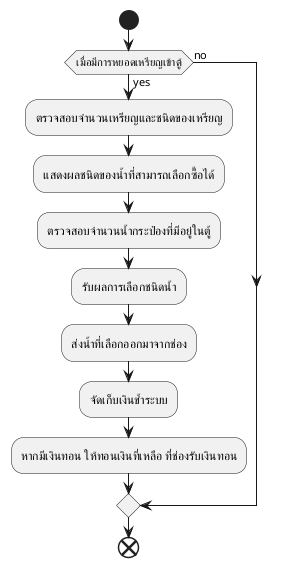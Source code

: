 @startuml
start
if (เมื่อมีการหยอดเหรียญเข้าตู้) then (yes)
    :ตรวจสอบจำนวนเหรียญและชนิดของเหรียญ;
    :แสดงผลชนิดของน้ำที่สามารถเลือกซื้อได้;
    :ตรวจสอบจำนวนน้ำกระป๋องที่มีอยู่ในตู้;
    :รับผลการเลือกชนิดน้ำ;
    :ส่งน้ำที่เลือกออกมาจากช่อง;
    :จัดเก็บเงินข้ำระบบ;
    :หากมีเงินทอน ให้ทอนเงินที่เหลือ ที่ช่องรับเงินทอน;
else (no)
endif
end
@enduml